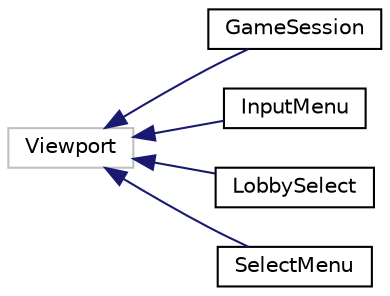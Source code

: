 digraph "Graphical Class Hierarchy"
{
 // LATEX_PDF_SIZE
  edge [fontname="Helvetica",fontsize="10",labelfontname="Helvetica",labelfontsize="10"];
  node [fontname="Helvetica",fontsize="10",shape=record];
  rankdir="LR";
  Node27 [label="Viewport",height=0.2,width=0.4,color="grey75", fillcolor="white", style="filled",tooltip=" "];
  Node27 -> Node0 [dir="back",color="midnightblue",fontsize="10",style="solid",fontname="Helvetica"];
  Node0 [label="GameSession",height=0.2,width=0.4,color="black", fillcolor="white", style="filled",URL="$classgame__session_1_1GameSession.html",tooltip=" "];
  Node27 -> Node29 [dir="back",color="midnightblue",fontsize="10",style="solid",fontname="Helvetica"];
  Node29 [label="InputMenu",height=0.2,width=0.4,color="black", fillcolor="white", style="filled",URL="$classinput__menu_1_1InputMenu.html",tooltip=" "];
  Node27 -> Node30 [dir="back",color="midnightblue",fontsize="10",style="solid",fontname="Helvetica"];
  Node30 [label="LobbySelect",height=0.2,width=0.4,color="black", fillcolor="white", style="filled",URL="$classlobby__select_1_1LobbySelect.html",tooltip=" "];
  Node27 -> Node31 [dir="back",color="midnightblue",fontsize="10",style="solid",fontname="Helvetica"];
  Node31 [label="SelectMenu",height=0.2,width=0.4,color="black", fillcolor="white", style="filled",URL="$classselect__menu_1_1SelectMenu.html",tooltip=" "];
}
